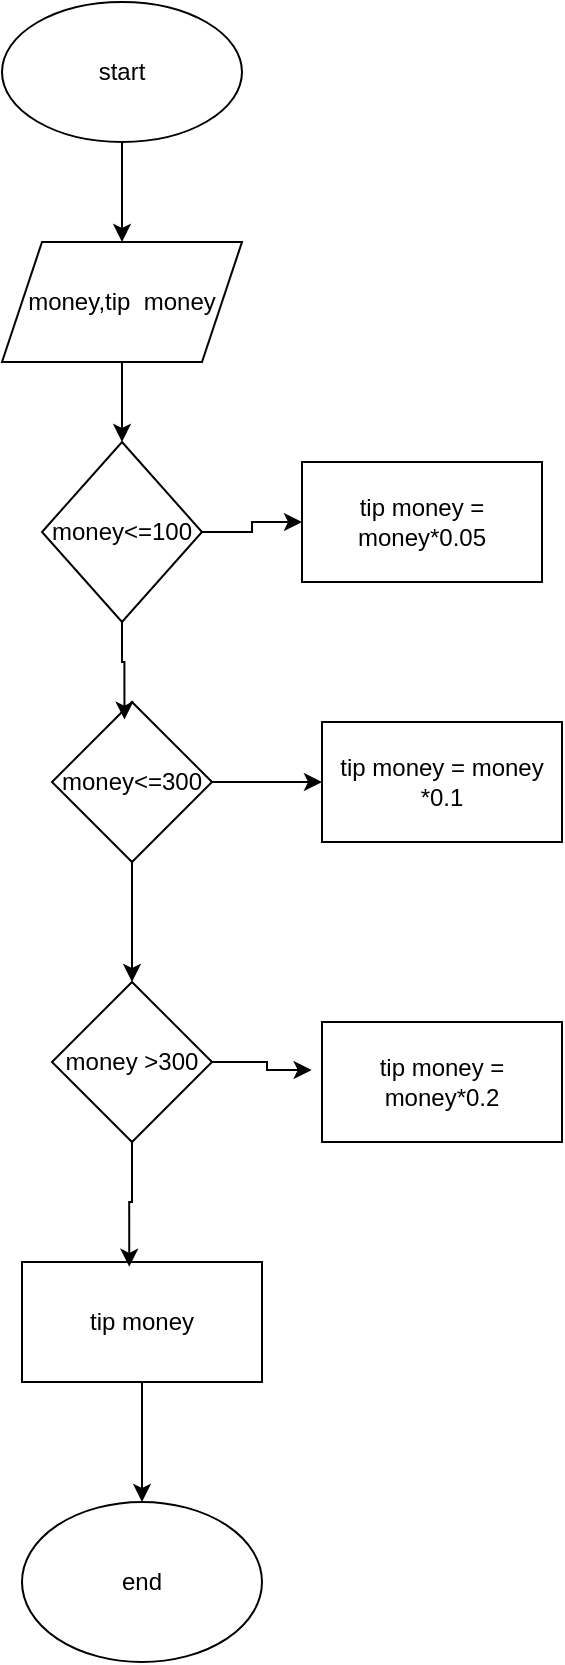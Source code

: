 <mxfile version="22.1.0" type="device">
  <diagram name="Page-1" id="njqikQ1hpzhs_YireD56">
    <mxGraphModel dx="1050" dy="662" grid="1" gridSize="10" guides="1" tooltips="1" connect="1" arrows="1" fold="1" page="1" pageScale="1" pageWidth="850" pageHeight="1100" math="0" shadow="0">
      <root>
        <mxCell id="0" />
        <mxCell id="1" parent="0" />
        <mxCell id="5LEjlp8_lmRPMMycolhk-11" style="edgeStyle=orthogonalEdgeStyle;rounded=0;orthogonalLoop=1;jettySize=auto;html=1;entryX=0.5;entryY=0;entryDx=0;entryDy=0;" parent="1" source="5LEjlp8_lmRPMMycolhk-1" target="5LEjlp8_lmRPMMycolhk-2" edge="1">
          <mxGeometry relative="1" as="geometry" />
        </mxCell>
        <mxCell id="5LEjlp8_lmRPMMycolhk-1" value="start" style="ellipse;whiteSpace=wrap;html=1;" parent="1" vertex="1">
          <mxGeometry x="320" y="10" width="120" height="70" as="geometry" />
        </mxCell>
        <mxCell id="5LEjlp8_lmRPMMycolhk-12" style="edgeStyle=orthogonalEdgeStyle;rounded=0;orthogonalLoop=1;jettySize=auto;html=1;entryX=0.5;entryY=0;entryDx=0;entryDy=0;" parent="1" source="5LEjlp8_lmRPMMycolhk-2" target="5LEjlp8_lmRPMMycolhk-3" edge="1">
          <mxGeometry relative="1" as="geometry" />
        </mxCell>
        <mxCell id="5LEjlp8_lmRPMMycolhk-2" value="money,tip&amp;nbsp; money" style="shape=parallelogram;perimeter=parallelogramPerimeter;whiteSpace=wrap;html=1;fixedSize=1;" parent="1" vertex="1">
          <mxGeometry x="320" y="130" width="120" height="60" as="geometry" />
        </mxCell>
        <mxCell id="5LEjlp8_lmRPMMycolhk-13" style="edgeStyle=orthogonalEdgeStyle;rounded=0;orthogonalLoop=1;jettySize=auto;html=1;entryX=0;entryY=0.5;entryDx=0;entryDy=0;" parent="1" source="5LEjlp8_lmRPMMycolhk-3" target="5LEjlp8_lmRPMMycolhk-8" edge="1">
          <mxGeometry relative="1" as="geometry" />
        </mxCell>
        <mxCell id="5LEjlp8_lmRPMMycolhk-3" value="money&amp;lt;=100" style="rhombus;whiteSpace=wrap;html=1;" parent="1" vertex="1">
          <mxGeometry x="340" y="230" width="80" height="90" as="geometry" />
        </mxCell>
        <mxCell id="5LEjlp8_lmRPMMycolhk-15" style="edgeStyle=orthogonalEdgeStyle;rounded=0;orthogonalLoop=1;jettySize=auto;html=1;entryX=0;entryY=0.5;entryDx=0;entryDy=0;" parent="1" source="5LEjlp8_lmRPMMycolhk-4" target="5LEjlp8_lmRPMMycolhk-9" edge="1">
          <mxGeometry relative="1" as="geometry" />
        </mxCell>
        <mxCell id="5LEjlp8_lmRPMMycolhk-16" style="edgeStyle=orthogonalEdgeStyle;rounded=0;orthogonalLoop=1;jettySize=auto;html=1;entryX=0.5;entryY=0;entryDx=0;entryDy=0;" parent="1" source="5LEjlp8_lmRPMMycolhk-4" target="5LEjlp8_lmRPMMycolhk-5" edge="1">
          <mxGeometry relative="1" as="geometry" />
        </mxCell>
        <mxCell id="5LEjlp8_lmRPMMycolhk-4" value="money&amp;lt;=300" style="rhombus;whiteSpace=wrap;html=1;" parent="1" vertex="1">
          <mxGeometry x="345" y="360" width="80" height="80" as="geometry" />
        </mxCell>
        <mxCell id="5LEjlp8_lmRPMMycolhk-5" value="money &amp;gt;300" style="rhombus;whiteSpace=wrap;html=1;" parent="1" vertex="1">
          <mxGeometry x="345" y="500" width="80" height="80" as="geometry" />
        </mxCell>
        <mxCell id="5LEjlp8_lmRPMMycolhk-19" style="edgeStyle=orthogonalEdgeStyle;rounded=0;orthogonalLoop=1;jettySize=auto;html=1;entryX=0.5;entryY=0;entryDx=0;entryDy=0;" parent="1" source="5LEjlp8_lmRPMMycolhk-6" target="5LEjlp8_lmRPMMycolhk-7" edge="1">
          <mxGeometry relative="1" as="geometry" />
        </mxCell>
        <mxCell id="5LEjlp8_lmRPMMycolhk-6" value="tip money" style="rounded=0;whiteSpace=wrap;html=1;" parent="1" vertex="1">
          <mxGeometry x="330" y="640" width="120" height="60" as="geometry" />
        </mxCell>
        <mxCell id="5LEjlp8_lmRPMMycolhk-7" value="end" style="ellipse;whiteSpace=wrap;html=1;" parent="1" vertex="1">
          <mxGeometry x="330" y="760" width="120" height="80" as="geometry" />
        </mxCell>
        <mxCell id="5LEjlp8_lmRPMMycolhk-8" value="tip money = money*0.05" style="rounded=0;whiteSpace=wrap;html=1;" parent="1" vertex="1">
          <mxGeometry x="470" y="240" width="120" height="60" as="geometry" />
        </mxCell>
        <mxCell id="5LEjlp8_lmRPMMycolhk-9" value="tip money = money *0.1" style="rounded=0;whiteSpace=wrap;html=1;" parent="1" vertex="1">
          <mxGeometry x="480" y="370" width="120" height="60" as="geometry" />
        </mxCell>
        <mxCell id="5LEjlp8_lmRPMMycolhk-10" value="tip money = money*0.2" style="rounded=0;whiteSpace=wrap;html=1;" parent="1" vertex="1">
          <mxGeometry x="480" y="520" width="120" height="60" as="geometry" />
        </mxCell>
        <mxCell id="5LEjlp8_lmRPMMycolhk-14" style="edgeStyle=orthogonalEdgeStyle;rounded=0;orthogonalLoop=1;jettySize=auto;html=1;entryX=0.453;entryY=0.11;entryDx=0;entryDy=0;entryPerimeter=0;" parent="1" source="5LEjlp8_lmRPMMycolhk-3" target="5LEjlp8_lmRPMMycolhk-4" edge="1">
          <mxGeometry relative="1" as="geometry" />
        </mxCell>
        <mxCell id="5LEjlp8_lmRPMMycolhk-17" style="edgeStyle=orthogonalEdgeStyle;rounded=0;orthogonalLoop=1;jettySize=auto;html=1;entryX=-0.043;entryY=0.4;entryDx=0;entryDy=0;entryPerimeter=0;" parent="1" source="5LEjlp8_lmRPMMycolhk-5" target="5LEjlp8_lmRPMMycolhk-10" edge="1">
          <mxGeometry relative="1" as="geometry" />
        </mxCell>
        <mxCell id="5LEjlp8_lmRPMMycolhk-18" style="edgeStyle=orthogonalEdgeStyle;rounded=0;orthogonalLoop=1;jettySize=auto;html=1;entryX=0.447;entryY=0.04;entryDx=0;entryDy=0;entryPerimeter=0;" parent="1" source="5LEjlp8_lmRPMMycolhk-5" target="5LEjlp8_lmRPMMycolhk-6" edge="1">
          <mxGeometry relative="1" as="geometry" />
        </mxCell>
      </root>
    </mxGraphModel>
  </diagram>
</mxfile>
